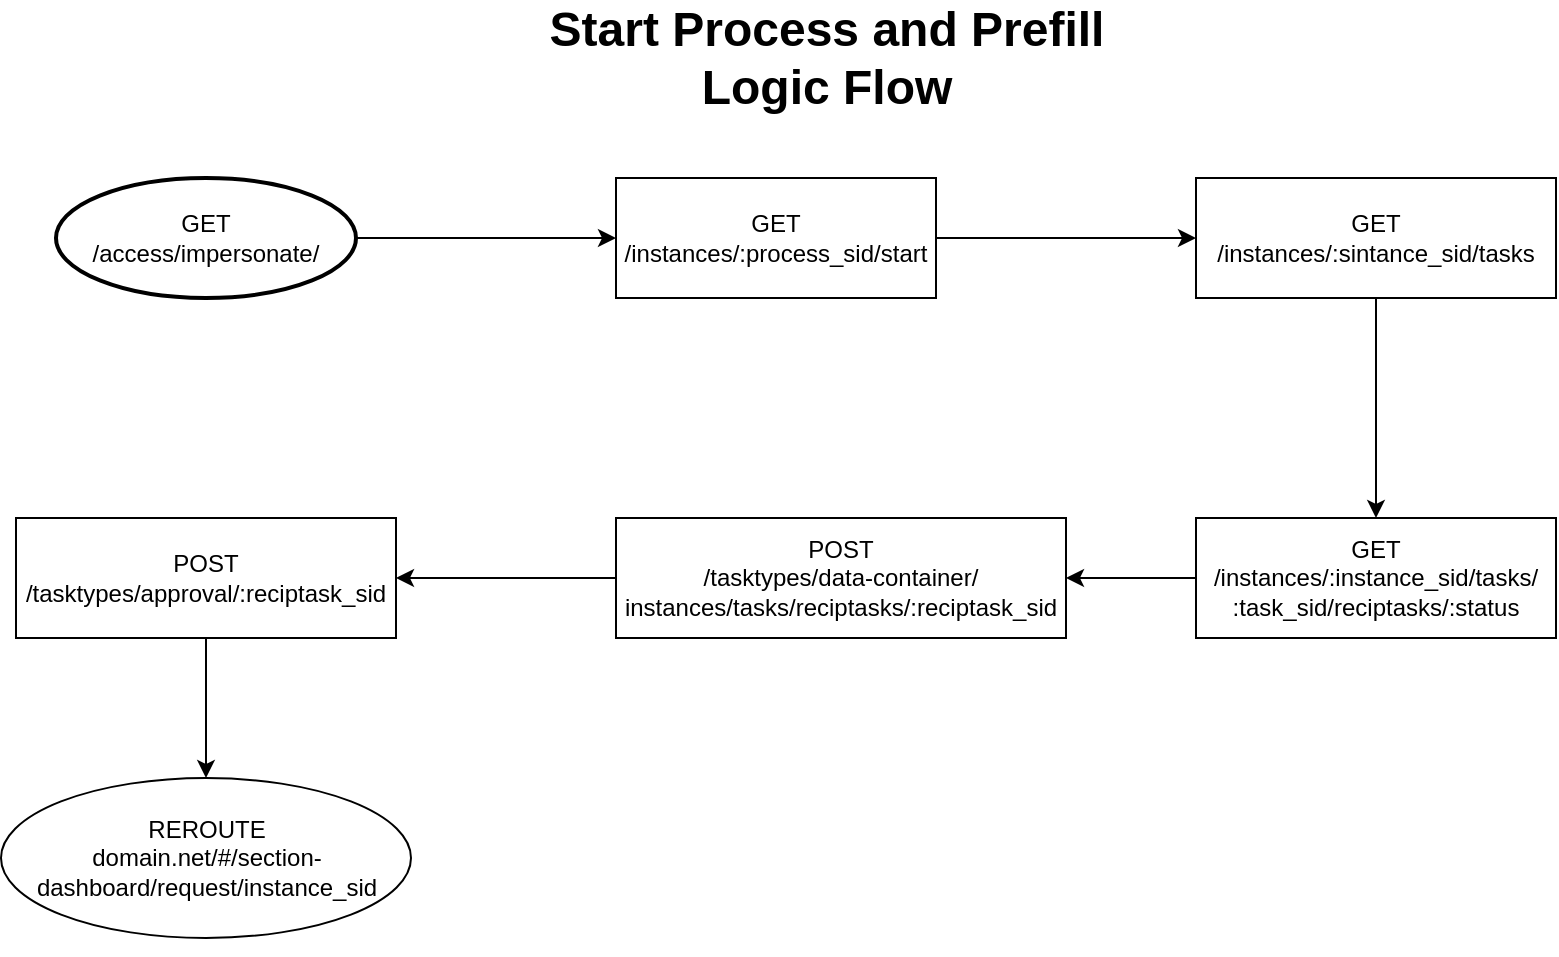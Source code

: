 <mxfile version="21.6.5" type="github">
  <diagram name="Page-1" id="hdmDzYM7WvVBYL8BVrtJ">
    <mxGraphModel dx="1434" dy="802" grid="1" gridSize="10" guides="1" tooltips="1" connect="1" arrows="1" fold="1" page="1" pageScale="1" pageWidth="850" pageHeight="1100" math="0" shadow="0">
      <root>
        <mxCell id="0" />
        <mxCell id="1" parent="0" />
        <mxCell id="ppo_4UwESWx6L-mW4Fb--4" style="edgeStyle=orthogonalEdgeStyle;rounded=0;orthogonalLoop=1;jettySize=auto;html=1;entryX=0;entryY=0.5;entryDx=0;entryDy=0;" edge="1" parent="1" source="ppo_4UwESWx6L-mW4Fb--1" target="ppo_4UwESWx6L-mW4Fb--3">
          <mxGeometry relative="1" as="geometry" />
        </mxCell>
        <mxCell id="ppo_4UwESWx6L-mW4Fb--1" value="GET&lt;br&gt;/access/impersonate/" style="strokeWidth=2;html=1;shape=mxgraph.flowchart.start_1;whiteSpace=wrap;" vertex="1" parent="1">
          <mxGeometry x="40" y="110" width="150" height="60" as="geometry" />
        </mxCell>
        <mxCell id="ppo_4UwESWx6L-mW4Fb--18" style="edgeStyle=orthogonalEdgeStyle;rounded=0;orthogonalLoop=1;jettySize=auto;html=1;" edge="1" parent="1" source="ppo_4UwESWx6L-mW4Fb--3" target="ppo_4UwESWx6L-mW4Fb--17">
          <mxGeometry relative="1" as="geometry" />
        </mxCell>
        <mxCell id="ppo_4UwESWx6L-mW4Fb--3" value="GET&lt;br&gt;/instances/:process_sid/start" style="rounded=0;whiteSpace=wrap;html=1;" vertex="1" parent="1">
          <mxGeometry x="320" y="110" width="160" height="60" as="geometry" />
        </mxCell>
        <mxCell id="ppo_4UwESWx6L-mW4Fb--20" style="edgeStyle=orthogonalEdgeStyle;rounded=0;orthogonalLoop=1;jettySize=auto;html=1;entryX=1;entryY=0.5;entryDx=0;entryDy=0;" edge="1" parent="1" source="ppo_4UwESWx6L-mW4Fb--5" target="ppo_4UwESWx6L-mW4Fb--7">
          <mxGeometry relative="1" as="geometry" />
        </mxCell>
        <mxCell id="ppo_4UwESWx6L-mW4Fb--5" value="GET&lt;br&gt;/instances/:instance_sid/tasks/&lt;br&gt;:task_sid/reciptasks/:status" style="rounded=0;whiteSpace=wrap;html=1;" vertex="1" parent="1">
          <mxGeometry x="610" y="280" width="180" height="60" as="geometry" />
        </mxCell>
        <mxCell id="ppo_4UwESWx6L-mW4Fb--21" style="edgeStyle=orthogonalEdgeStyle;rounded=0;orthogonalLoop=1;jettySize=auto;html=1;entryX=1;entryY=0.5;entryDx=0;entryDy=0;" edge="1" parent="1" source="ppo_4UwESWx6L-mW4Fb--7" target="ppo_4UwESWx6L-mW4Fb--11">
          <mxGeometry relative="1" as="geometry" />
        </mxCell>
        <mxCell id="ppo_4UwESWx6L-mW4Fb--7" value="POST&lt;br&gt;/tasktypes/data-container/&lt;br&gt;instances/tasks/reciptasks/:reciptask_sid" style="rounded=0;whiteSpace=wrap;html=1;" vertex="1" parent="1">
          <mxGeometry x="320" y="280" width="225" height="60" as="geometry" />
        </mxCell>
        <mxCell id="ppo_4UwESWx6L-mW4Fb--10" value="Start Process and Prefill&lt;br&gt;Logic Flow" style="text;strokeColor=none;fillColor=none;html=1;fontSize=24;fontStyle=1;verticalAlign=middle;align=center;" vertex="1" parent="1">
          <mxGeometry x="375" y="30" width="100" height="40" as="geometry" />
        </mxCell>
        <mxCell id="ppo_4UwESWx6L-mW4Fb--23" style="edgeStyle=orthogonalEdgeStyle;rounded=0;orthogonalLoop=1;jettySize=auto;html=1;entryX=0.5;entryY=0;entryDx=0;entryDy=0;" edge="1" parent="1" source="ppo_4UwESWx6L-mW4Fb--11" target="ppo_4UwESWx6L-mW4Fb--13">
          <mxGeometry relative="1" as="geometry" />
        </mxCell>
        <mxCell id="ppo_4UwESWx6L-mW4Fb--11" value="POST&lt;br&gt;/tasktypes/approval/:reciptask_sid" style="rounded=0;whiteSpace=wrap;html=1;" vertex="1" parent="1">
          <mxGeometry x="20" y="280" width="190" height="60" as="geometry" />
        </mxCell>
        <mxCell id="ppo_4UwESWx6L-mW4Fb--13" value="REROUTE&lt;br&gt;domain.net/#/section-dashboard/request/instance_sid" style="ellipse;whiteSpace=wrap;html=1;" vertex="1" parent="1">
          <mxGeometry x="12.5" y="410" width="205" height="80" as="geometry" />
        </mxCell>
        <mxCell id="ppo_4UwESWx6L-mW4Fb--19" style="edgeStyle=orthogonalEdgeStyle;rounded=0;orthogonalLoop=1;jettySize=auto;html=1;entryX=0.5;entryY=0;entryDx=0;entryDy=0;" edge="1" parent="1" source="ppo_4UwESWx6L-mW4Fb--17" target="ppo_4UwESWx6L-mW4Fb--5">
          <mxGeometry relative="1" as="geometry" />
        </mxCell>
        <mxCell id="ppo_4UwESWx6L-mW4Fb--17" value="GET&lt;br&gt;/instances/:sintance_sid/tasks" style="rounded=0;whiteSpace=wrap;html=1;" vertex="1" parent="1">
          <mxGeometry x="610" y="110" width="180" height="60" as="geometry" />
        </mxCell>
        <mxCell id="ppo_4UwESWx6L-mW4Fb--22" style="edgeStyle=orthogonalEdgeStyle;rounded=0;orthogonalLoop=1;jettySize=auto;html=1;exitX=0.5;exitY=1;exitDx=0;exitDy=0;" edge="1" parent="1" source="ppo_4UwESWx6L-mW4Fb--13" target="ppo_4UwESWx6L-mW4Fb--13">
          <mxGeometry relative="1" as="geometry" />
        </mxCell>
      </root>
    </mxGraphModel>
  </diagram>
</mxfile>

